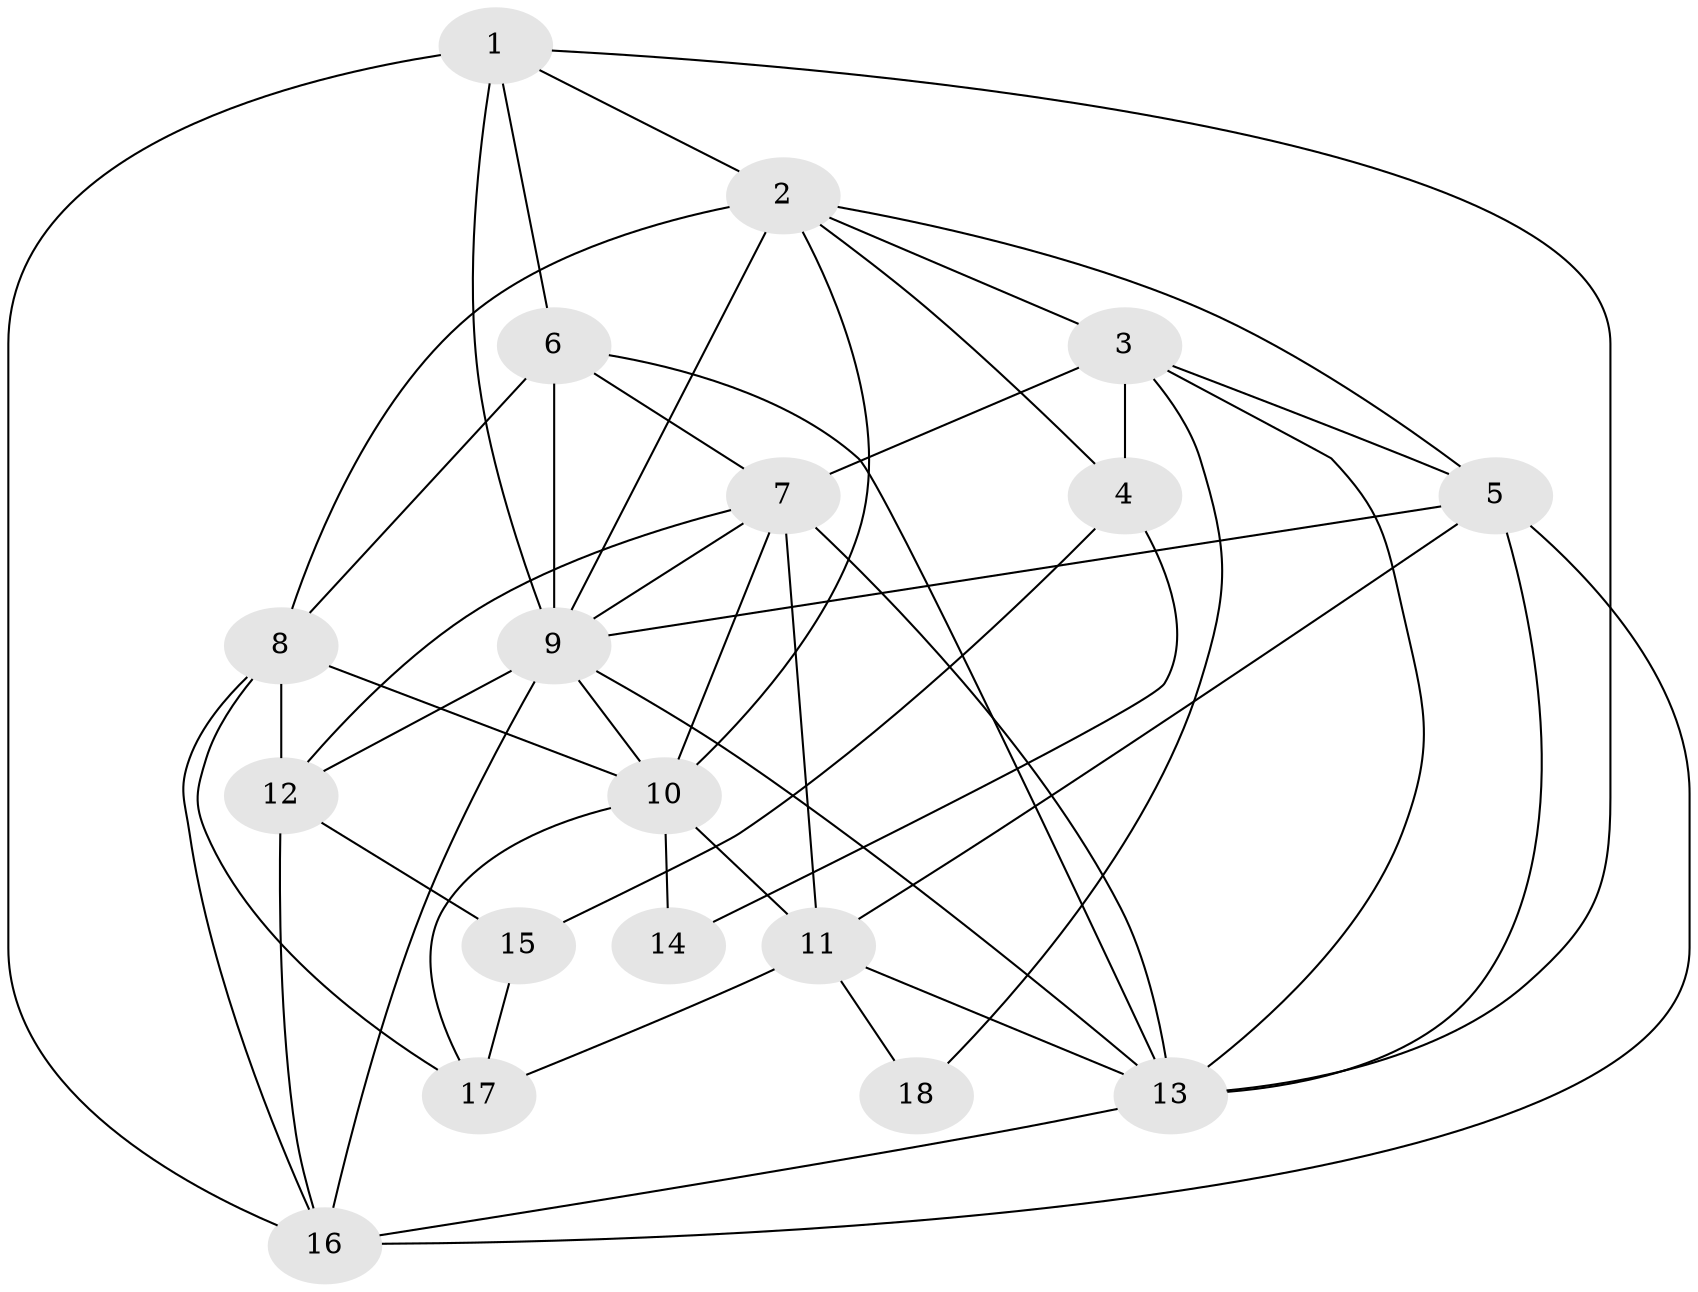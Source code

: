 // original degree distribution, {2: 0.13725490196078433, 6: 0.09803921568627451, 4: 0.35294117647058826, 5: 0.19607843137254902, 3: 0.19607843137254902, 8: 0.0196078431372549}
// Generated by graph-tools (version 1.1) at 2025/51/03/04/25 22:51:10]
// undirected, 18 vertices, 49 edges
graph export_dot {
  node [color=gray90,style=filled];
  1;
  2;
  3;
  4;
  5;
  6;
  7;
  8;
  9;
  10;
  11;
  12;
  13;
  14;
  15;
  16;
  17;
  18;
  1 -- 2 [weight=1.0];
  1 -- 6 [weight=1.0];
  1 -- 9 [weight=1.0];
  1 -- 13 [weight=1.0];
  1 -- 16 [weight=2.0];
  2 -- 3 [weight=2.0];
  2 -- 4 [weight=2.0];
  2 -- 5 [weight=1.0];
  2 -- 8 [weight=3.0];
  2 -- 9 [weight=2.0];
  2 -- 10 [weight=1.0];
  3 -- 4 [weight=2.0];
  3 -- 5 [weight=1.0];
  3 -- 7 [weight=1.0];
  3 -- 13 [weight=1.0];
  3 -- 18 [weight=1.0];
  4 -- 14 [weight=1.0];
  4 -- 15 [weight=1.0];
  5 -- 9 [weight=1.0];
  5 -- 11 [weight=2.0];
  5 -- 13 [weight=1.0];
  5 -- 16 [weight=1.0];
  6 -- 7 [weight=1.0];
  6 -- 8 [weight=1.0];
  6 -- 9 [weight=1.0];
  6 -- 13 [weight=2.0];
  7 -- 9 [weight=1.0];
  7 -- 10 [weight=1.0];
  7 -- 11 [weight=1.0];
  7 -- 12 [weight=1.0];
  7 -- 13 [weight=5.0];
  8 -- 10 [weight=1.0];
  8 -- 12 [weight=3.0];
  8 -- 16 [weight=1.0];
  8 -- 17 [weight=1.0];
  9 -- 10 [weight=1.0];
  9 -- 12 [weight=1.0];
  9 -- 13 [weight=1.0];
  9 -- 16 [weight=4.0];
  10 -- 11 [weight=1.0];
  10 -- 14 [weight=1.0];
  10 -- 17 [weight=1.0];
  11 -- 13 [weight=1.0];
  11 -- 17 [weight=1.0];
  11 -- 18 [weight=1.0];
  12 -- 15 [weight=1.0];
  12 -- 16 [weight=1.0];
  13 -- 16 [weight=1.0];
  15 -- 17 [weight=1.0];
}
